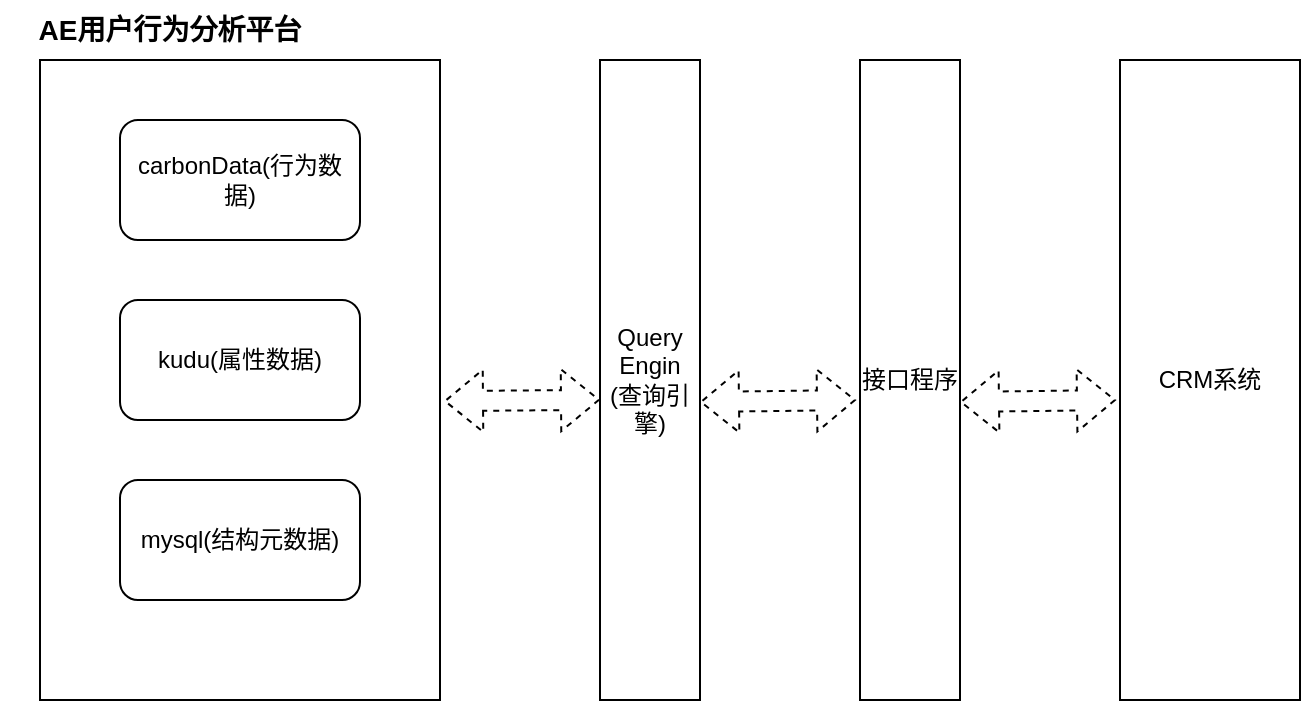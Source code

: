<mxfile version="24.0.7" type="github">
  <diagram name="第 1 页" id="HZbxji-LXRyyVZfFe1fu">
    <mxGraphModel dx="978" dy="545" grid="1" gridSize="10" guides="1" tooltips="1" connect="1" arrows="1" fold="1" page="1" pageScale="1" pageWidth="1700" pageHeight="1100" math="0" shadow="0">
      <root>
        <mxCell id="0" />
        <mxCell id="1" parent="0" />
        <mxCell id="0x9lJMbSukGHkaMYRuMV-1" value="" style="rounded=0;whiteSpace=wrap;html=1;" vertex="1" parent="1">
          <mxGeometry x="160" y="110" width="200" height="320" as="geometry" />
        </mxCell>
        <mxCell id="0x9lJMbSukGHkaMYRuMV-2" value="carbonData(行为数据)" style="rounded=1;whiteSpace=wrap;html=1;" vertex="1" parent="1">
          <mxGeometry x="200" y="140" width="120" height="60" as="geometry" />
        </mxCell>
        <mxCell id="0x9lJMbSukGHkaMYRuMV-3" value="kudu(属性数据)" style="rounded=1;whiteSpace=wrap;html=1;" vertex="1" parent="1">
          <mxGeometry x="200" y="230" width="120" height="60" as="geometry" />
        </mxCell>
        <mxCell id="0x9lJMbSukGHkaMYRuMV-4" value="mysql(结构元数据)" style="rounded=1;whiteSpace=wrap;html=1;" vertex="1" parent="1">
          <mxGeometry x="200" y="320" width="120" height="60" as="geometry" />
        </mxCell>
        <mxCell id="0x9lJMbSukGHkaMYRuMV-5" value="Query&lt;div&gt;Engin&lt;/div&gt;&lt;div&gt;(查询引擎)&lt;/div&gt;" style="rounded=0;whiteSpace=wrap;html=1;" vertex="1" parent="1">
          <mxGeometry x="440" y="110" width="50" height="320" as="geometry" />
        </mxCell>
        <mxCell id="0x9lJMbSukGHkaMYRuMV-6" value="接口程序" style="rounded=0;whiteSpace=wrap;html=1;" vertex="1" parent="1">
          <mxGeometry x="570" y="110" width="50" height="320" as="geometry" />
        </mxCell>
        <mxCell id="0x9lJMbSukGHkaMYRuMV-7" value="CRM系统" style="rounded=0;whiteSpace=wrap;html=1;" vertex="1" parent="1">
          <mxGeometry x="700" y="110" width="90" height="320" as="geometry" />
        </mxCell>
        <mxCell id="0x9lJMbSukGHkaMYRuMV-8" value="AE用户行为分析平台" style="text;html=1;align=center;verticalAlign=middle;whiteSpace=wrap;rounded=0;fontSize=14;fontStyle=1" vertex="1" parent="1">
          <mxGeometry x="140" y="80" width="170" height="30" as="geometry" />
        </mxCell>
        <mxCell id="0x9lJMbSukGHkaMYRuMV-10" value="" style="endArrow=classic;startArrow=classic;html=1;rounded=0;dashed=1;shape=flexArrow;entryX=0;entryY=0.531;entryDx=0;entryDy=0;entryPerimeter=0;exitX=1.01;exitY=0.533;exitDx=0;exitDy=0;exitPerimeter=0;" edge="1" parent="1" source="0x9lJMbSukGHkaMYRuMV-1" target="0x9lJMbSukGHkaMYRuMV-5">
          <mxGeometry width="100" height="100" relative="1" as="geometry">
            <mxPoint x="370" y="280" as="sourcePoint" />
            <mxPoint x="430" y="280" as="targetPoint" />
          </mxGeometry>
        </mxCell>
        <mxCell id="0x9lJMbSukGHkaMYRuMV-11" value="" style="endArrow=classic;startArrow=classic;html=1;rounded=0;dashed=1;shape=flexArrow;entryX=0;entryY=0.531;entryDx=0;entryDy=0;entryPerimeter=0;exitX=1.01;exitY=0.533;exitDx=0;exitDy=0;exitPerimeter=0;" edge="1" parent="1">
          <mxGeometry width="100" height="100" relative="1" as="geometry">
            <mxPoint x="490" y="281" as="sourcePoint" />
            <mxPoint x="568" y="280" as="targetPoint" />
          </mxGeometry>
        </mxCell>
        <mxCell id="0x9lJMbSukGHkaMYRuMV-12" value="" style="endArrow=classic;startArrow=classic;html=1;rounded=0;dashed=1;shape=flexArrow;entryX=0;entryY=0.531;entryDx=0;entryDy=0;entryPerimeter=0;exitX=1.01;exitY=0.533;exitDx=0;exitDy=0;exitPerimeter=0;" edge="1" parent="1">
          <mxGeometry width="100" height="100" relative="1" as="geometry">
            <mxPoint x="620" y="281" as="sourcePoint" />
            <mxPoint x="698" y="280" as="targetPoint" />
          </mxGeometry>
        </mxCell>
      </root>
    </mxGraphModel>
  </diagram>
</mxfile>
